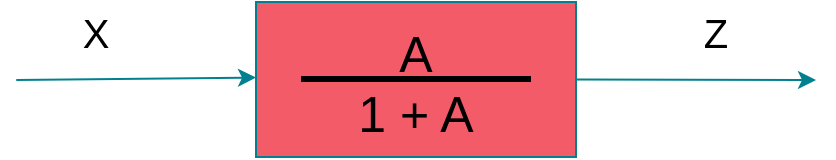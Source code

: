 <mxfile version="24.7.17">
  <diagram name="Page-1" id="dKGTmBD2gazZT_joY7rI">
    <mxGraphModel dx="696" dy="350" grid="1" gridSize="10" guides="1" tooltips="1" connect="1" arrows="1" fold="1" page="1" pageScale="1" pageWidth="850" pageHeight="1100" math="0" shadow="0">
      <root>
        <mxCell id="0" />
        <mxCell id="1" parent="0" />
        <mxCell id="eRmZoqG796YqX_fro0qS-3" value="" style="rounded=0;whiteSpace=wrap;html=1;fillColor=#F45B69;strokeColor=#028090;labelBackgroundColor=none;fontColor=#E4FDE1;" parent="1" vertex="1">
          <mxGeometry x="440" y="120" width="160" height="77.5" as="geometry" />
        </mxCell>
        <mxCell id="eRmZoqG796YqX_fro0qS-7" value="" style="endArrow=classic;html=1;rounded=0;entryX=0.145;entryY=0.145;entryDx=0;entryDy=0;entryPerimeter=0;labelBackgroundColor=none;strokeColor=#028090;fontColor=default;" parent="1" edge="1">
          <mxGeometry width="50" height="50" relative="1" as="geometry">
            <mxPoint x="320.14" y="159" as="sourcePoint" />
            <mxPoint x="439.997" y="157.75" as="targetPoint" />
          </mxGeometry>
        </mxCell>
        <mxCell id="eRmZoqG796YqX_fro0qS-11" value="" style="endArrow=classic;html=1;rounded=0;exitX=1;exitY=0.5;exitDx=0;exitDy=0;labelBackgroundColor=none;strokeColor=#028090;fontColor=default;" parent="1" edge="1">
          <mxGeometry width="50" height="50" relative="1" as="geometry">
            <mxPoint x="600" y="158.75" as="sourcePoint" />
            <mxPoint x="720" y="159" as="targetPoint" />
          </mxGeometry>
        </mxCell>
        <mxCell id="eRmZoqG796YqX_fro0qS-18" value="&lt;span style=&quot;font-size: 20px;&quot;&gt;Z&lt;/span&gt;" style="text;html=1;align=center;verticalAlign=middle;whiteSpace=wrap;rounded=0;labelBackgroundColor=none;fillColor=none;fontColor=#000000;" parent="1" vertex="1">
          <mxGeometry x="640" y="120" width="60" height="30" as="geometry" />
        </mxCell>
        <mxCell id="PqTadCYmbRU7wQy1IgIU-1" value="&lt;font style=&quot;font-size: 20px;&quot;&gt;X&lt;/font&gt;" style="text;html=1;align=center;verticalAlign=middle;whiteSpace=wrap;rounded=0;labelBackgroundColor=none;fillColor=none;fontColor=#000000;" parent="1" vertex="1">
          <mxGeometry x="330" y="120" width="60" height="30" as="geometry" />
        </mxCell>
        <mxCell id="ZBx5i0C8K3u_U0Z0J68g-1" value="&lt;font style=&quot;font-size: 25px;&quot;&gt;A&lt;/font&gt;" style="text;html=1;align=center;verticalAlign=middle;whiteSpace=wrap;rounded=0;" vertex="1" parent="1">
          <mxGeometry x="490" y="130" width="60" height="30" as="geometry" />
        </mxCell>
        <mxCell id="ZBx5i0C8K3u_U0Z0J68g-2" value="&lt;font style=&quot;font-size: 25px;&quot;&gt;1 + A&lt;/font&gt;" style="text;html=1;align=center;verticalAlign=middle;whiteSpace=wrap;rounded=0;" vertex="1" parent="1">
          <mxGeometry x="490" y="160" width="60" height="30" as="geometry" />
        </mxCell>
        <mxCell id="ZBx5i0C8K3u_U0Z0J68g-3" value="" style="endArrow=none;html=1;rounded=0;strokeWidth=3;" edge="1" parent="1">
          <mxGeometry width="50" height="50" relative="1" as="geometry">
            <mxPoint x="462.5" y="158.51" as="sourcePoint" />
            <mxPoint x="577.5" y="158.51" as="targetPoint" />
          </mxGeometry>
        </mxCell>
      </root>
    </mxGraphModel>
  </diagram>
</mxfile>

